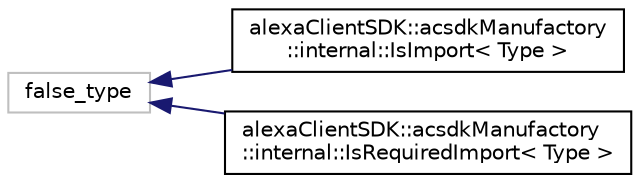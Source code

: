 digraph "Graphical Class Hierarchy"
{
  edge [fontname="Helvetica",fontsize="10",labelfontname="Helvetica",labelfontsize="10"];
  node [fontname="Helvetica",fontsize="10",shape=record];
  rankdir="LR";
  Node1037 [label="false_type",height=0.2,width=0.4,color="grey75", fillcolor="white", style="filled"];
  Node1037 -> Node0 [dir="back",color="midnightblue",fontsize="10",style="solid",fontname="Helvetica"];
  Node0 [label="alexaClientSDK::acsdkManufactory\l::internal::IsImport\< Type \>",height=0.2,width=0.4,color="black", fillcolor="white", style="filled",URL="$structalexa_client_s_d_k_1_1acsdk_manufactory_1_1internal_1_1_is_import_3_01_type_01_4.html"];
  Node1037 -> Node1039 [dir="back",color="midnightblue",fontsize="10",style="solid",fontname="Helvetica"];
  Node1039 [label="alexaClientSDK::acsdkManufactory\l::internal::IsRequiredImport\< Type \>",height=0.2,width=0.4,color="black", fillcolor="white", style="filled",URL="$structalexa_client_s_d_k_1_1acsdk_manufactory_1_1internal_1_1_is_required_import_3_01_type_01_4.html"];
}
